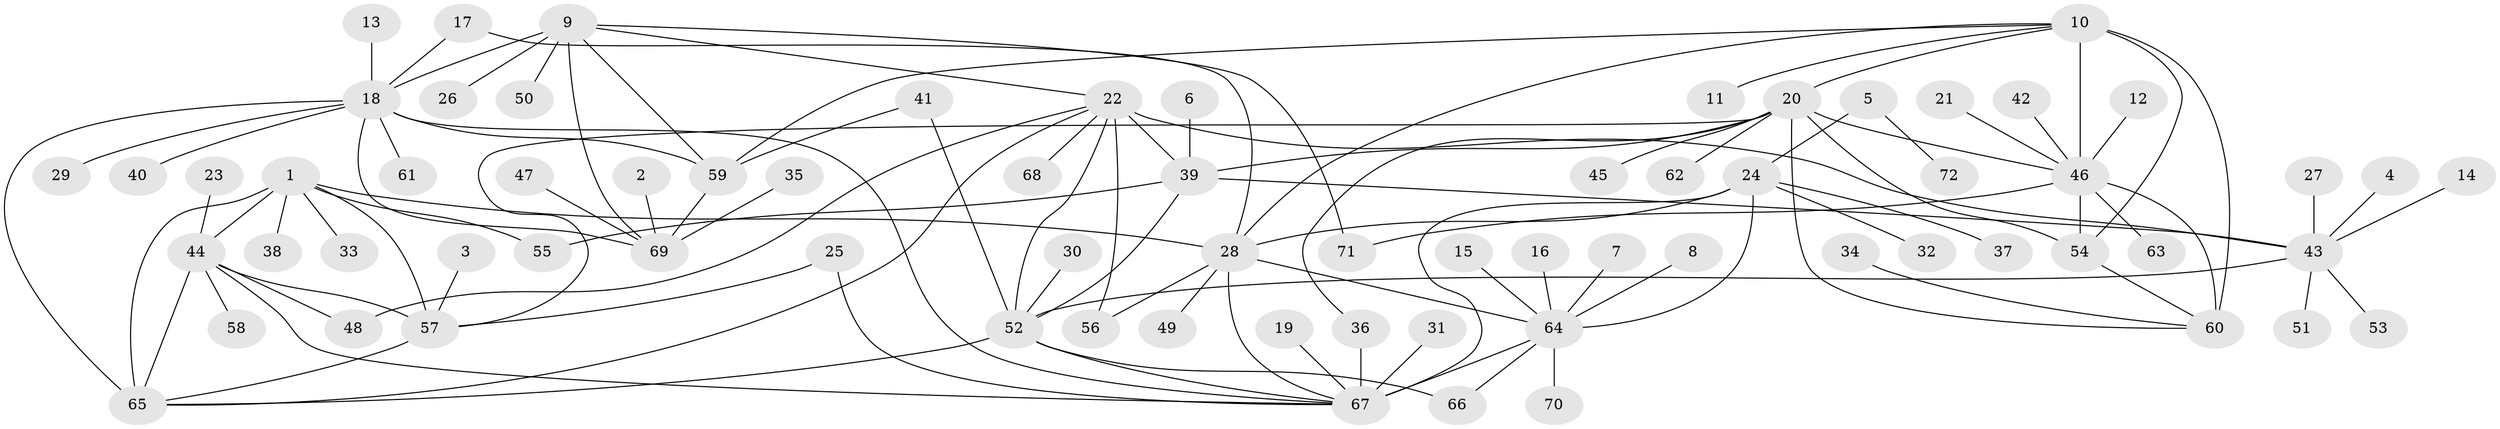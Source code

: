 // original degree distribution, {8: 0.034722222222222224, 13: 0.027777777777777776, 6: 0.027777777777777776, 11: 0.041666666666666664, 10: 0.027777777777777776, 12: 0.020833333333333332, 7: 0.041666666666666664, 15: 0.006944444444444444, 9: 0.013888888888888888, 1: 0.5833333333333334, 2: 0.1527777777777778, 3: 0.020833333333333332}
// Generated by graph-tools (version 1.1) at 2025/02/03/09/25 03:02:44]
// undirected, 72 vertices, 106 edges
graph export_dot {
graph [start="1"]
  node [color=gray90,style=filled];
  1;
  2;
  3;
  4;
  5;
  6;
  7;
  8;
  9;
  10;
  11;
  12;
  13;
  14;
  15;
  16;
  17;
  18;
  19;
  20;
  21;
  22;
  23;
  24;
  25;
  26;
  27;
  28;
  29;
  30;
  31;
  32;
  33;
  34;
  35;
  36;
  37;
  38;
  39;
  40;
  41;
  42;
  43;
  44;
  45;
  46;
  47;
  48;
  49;
  50;
  51;
  52;
  53;
  54;
  55;
  56;
  57;
  58;
  59;
  60;
  61;
  62;
  63;
  64;
  65;
  66;
  67;
  68;
  69;
  70;
  71;
  72;
  1 -- 28 [weight=1.0];
  1 -- 33 [weight=1.0];
  1 -- 38 [weight=1.0];
  1 -- 44 [weight=4.0];
  1 -- 55 [weight=1.0];
  1 -- 57 [weight=4.0];
  1 -- 65 [weight=4.0];
  2 -- 69 [weight=1.0];
  3 -- 57 [weight=1.0];
  4 -- 43 [weight=1.0];
  5 -- 24 [weight=1.0];
  5 -- 72 [weight=1.0];
  6 -- 39 [weight=1.0];
  7 -- 64 [weight=1.0];
  8 -- 64 [weight=1.0];
  9 -- 18 [weight=6.0];
  9 -- 22 [weight=1.0];
  9 -- 26 [weight=1.0];
  9 -- 50 [weight=1.0];
  9 -- 59 [weight=3.0];
  9 -- 69 [weight=3.0];
  9 -- 71 [weight=1.0];
  10 -- 11 [weight=1.0];
  10 -- 20 [weight=1.0];
  10 -- 28 [weight=1.0];
  10 -- 46 [weight=3.0];
  10 -- 54 [weight=1.0];
  10 -- 59 [weight=1.0];
  10 -- 60 [weight=1.0];
  12 -- 46 [weight=1.0];
  13 -- 18 [weight=1.0];
  14 -- 43 [weight=1.0];
  15 -- 64 [weight=1.0];
  16 -- 64 [weight=1.0];
  17 -- 18 [weight=1.0];
  17 -- 28 [weight=1.0];
  18 -- 29 [weight=1.0];
  18 -- 40 [weight=1.0];
  18 -- 59 [weight=2.0];
  18 -- 61 [weight=1.0];
  18 -- 65 [weight=1.0];
  18 -- 67 [weight=1.0];
  18 -- 69 [weight=2.0];
  19 -- 67 [weight=1.0];
  20 -- 36 [weight=1.0];
  20 -- 39 [weight=1.0];
  20 -- 45 [weight=1.0];
  20 -- 46 [weight=3.0];
  20 -- 54 [weight=1.0];
  20 -- 57 [weight=1.0];
  20 -- 60 [weight=1.0];
  20 -- 62 [weight=1.0];
  21 -- 46 [weight=1.0];
  22 -- 39 [weight=6.0];
  22 -- 43 [weight=2.0];
  22 -- 48 [weight=1.0];
  22 -- 52 [weight=2.0];
  22 -- 56 [weight=1.0];
  22 -- 65 [weight=1.0];
  22 -- 68 [weight=1.0];
  23 -- 44 [weight=1.0];
  24 -- 28 [weight=1.0];
  24 -- 32 [weight=1.0];
  24 -- 37 [weight=1.0];
  24 -- 64 [weight=4.0];
  24 -- 67 [weight=1.0];
  25 -- 57 [weight=1.0];
  25 -- 67 [weight=1.0];
  27 -- 43 [weight=1.0];
  28 -- 49 [weight=1.0];
  28 -- 56 [weight=1.0];
  28 -- 64 [weight=4.0];
  28 -- 67 [weight=1.0];
  30 -- 52 [weight=1.0];
  31 -- 67 [weight=1.0];
  34 -- 60 [weight=1.0];
  35 -- 69 [weight=1.0];
  36 -- 67 [weight=1.0];
  39 -- 43 [weight=3.0];
  39 -- 52 [weight=3.0];
  39 -- 55 [weight=1.0];
  41 -- 52 [weight=1.0];
  41 -- 59 [weight=1.0];
  42 -- 46 [weight=1.0];
  43 -- 51 [weight=1.0];
  43 -- 52 [weight=1.0];
  43 -- 53 [weight=1.0];
  44 -- 48 [weight=1.0];
  44 -- 57 [weight=1.0];
  44 -- 58 [weight=1.0];
  44 -- 65 [weight=1.0];
  44 -- 67 [weight=1.0];
  46 -- 54 [weight=3.0];
  46 -- 60 [weight=3.0];
  46 -- 63 [weight=1.0];
  46 -- 71 [weight=1.0];
  47 -- 69 [weight=1.0];
  52 -- 65 [weight=1.0];
  52 -- 66 [weight=1.0];
  52 -- 67 [weight=1.0];
  54 -- 60 [weight=1.0];
  57 -- 65 [weight=1.0];
  59 -- 69 [weight=1.0];
  64 -- 66 [weight=1.0];
  64 -- 67 [weight=4.0];
  64 -- 70 [weight=1.0];
}
